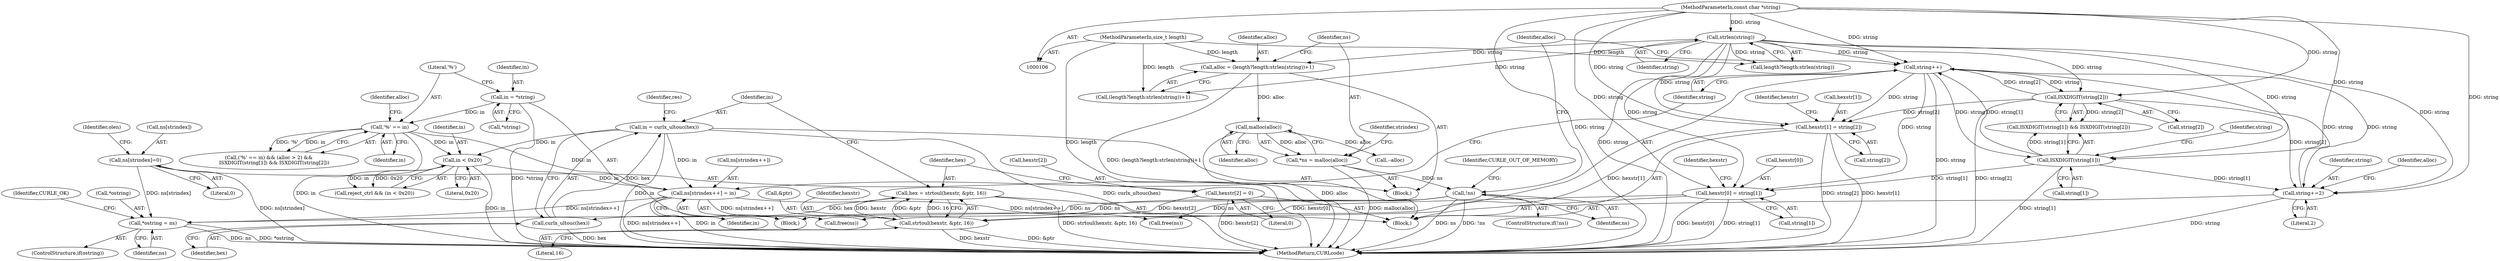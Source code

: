 digraph "0_curl_192c4f788d48f82c03e9cef40013f34370e90737@pointer" {
"1000254" [label="(Call,*ostring = ns)"];
"1000137" [label="(Call,!ns)"];
"1000125" [label="(Call,*ns = malloc(alloc))"];
"1000127" [label="(Call,malloc(alloc))"];
"1000115" [label="(Call,alloc = (length?length:strlen(string))+1)"];
"1000109" [label="(MethodParameterIn,size_t length)"];
"1000121" [label="(Call,strlen(string))"];
"1000108" [label="(MethodParameterIn,const char *string)"];
"1000233" [label="(Call,ns[strindex++] = in)"];
"1000225" [label="(Call,in < 0x20)"];
"1000153" [label="(Call,'%' == in)"];
"1000147" [label="(Call,in = *string)"];
"1000198" [label="(Call,in = curlx_ultouc(hex))"];
"1000200" [label="(Call,curlx_ultouc(hex))"];
"1000191" [label="(Call,hex = strtoul(hexstr, &ptr, 16))"];
"1000193" [label="(Call,strtoul(hexstr, &ptr, 16))"];
"1000186" [label="(Call,hexstr[2] = 0)"];
"1000179" [label="(Call,hexstr[1] = string[2])"];
"1000239" [label="(Call,string++)"];
"1000165" [label="(Call,ISXDIGIT(string[2]))"];
"1000161" [label="(Call,ISXDIGIT(string[1]))"];
"1000216" [label="(Call,string+=2)"];
"1000172" [label="(Call,hexstr[0] = string[1])"];
"1000241" [label="(Call,ns[strindex]=0)"];
"1000160" [label="(Call,ISXDIGIT(string[1]) && ISXDIGIT(string[2]))"];
"1000240" [label="(Identifier,string)"];
"1000226" [label="(Identifier,in)"];
"1000166" [label="(Call,string[2])"];
"1000217" [label="(Identifier,string)"];
"1000198" [label="(Call,in = curlx_ultouc(hex))"];
"1000138" [label="(Identifier,ns)"];
"1000197" [label="(Literal,16)"];
"1000128" [label="(Identifier,alloc)"];
"1000116" [label="(Identifier,alloc)"];
"1000146" [label="(Block,)"];
"1000158" [label="(Identifier,alloc)"];
"1000191" [label="(Call,hex = strtoul(hexstr, &ptr, 16))"];
"1000245" [label="(Literal,0)"];
"1000225" [label="(Call,in < 0x20)"];
"1000187" [label="(Call,hexstr[2])"];
"1000161" [label="(Call,ISXDIGIT(string[1]))"];
"1000115" [label="(Call,alloc = (length?length:strlen(string))+1)"];
"1000257" [label="(Identifier,ns)"];
"1000127" [label="(Call,malloc(alloc))"];
"1000132" [label="(Identifier,strindex)"];
"1000155" [label="(Identifier,in)"];
"1000201" [label="(Identifier,hex)"];
"1000122" [label="(Identifier,string)"];
"1000162" [label="(Call,string[1])"];
"1000194" [label="(Identifier,hexstr)"];
"1000108" [label="(MethodParameterIn,const char *string)"];
"1000199" [label="(Identifier,in)"];
"1000176" [label="(Call,string[1])"];
"1000169" [label="(Block,)"];
"1000179" [label="(Call,hexstr[1] = string[2])"];
"1000247" [label="(Identifier,olen)"];
"1000148" [label="(Identifier,in)"];
"1000216" [label="(Call,string+=2)"];
"1000136" [label="(ControlStructure,if(!ns))"];
"1000109" [label="(MethodParameterIn,size_t length)"];
"1000125" [label="(Call,*ns = malloc(alloc))"];
"1000229" [label="(Call,free(ns))"];
"1000203" [label="(Identifier,res)"];
"1000192" [label="(Identifier,hex)"];
"1000165" [label="(Call,ISXDIGIT(string[2]))"];
"1000140" [label="(Identifier,CURLE_OUT_OF_MEMORY)"];
"1000143" [label="(Call,--alloc)"];
"1000188" [label="(Identifier,hexstr)"];
"1000200" [label="(Call,curlx_ultouc(hex))"];
"1000154" [label="(Literal,'%')"];
"1000181" [label="(Identifier,hexstr)"];
"1000254" [label="(Call,*ostring = ns)"];
"1000242" [label="(Call,ns[strindex])"];
"1000218" [label="(Literal,2)"];
"1000167" [label="(Identifier,string)"];
"1000239" [label="(Call,string++)"];
"1000149" [label="(Call,*string)"];
"1000121" [label="(Call,strlen(string))"];
"1000117" [label="(Call,(length?length:strlen(string))+1)"];
"1000260" [label="(MethodReturn,CURLcode)"];
"1000190" [label="(Literal,0)"];
"1000172" [label="(Call,hexstr[0] = string[1])"];
"1000113" [label="(Block,)"];
"1000195" [label="(Call,&ptr)"];
"1000173" [label="(Call,hexstr[0])"];
"1000241" [label="(Call,ns[strindex]=0)"];
"1000233" [label="(Call,ns[strindex++] = in)"];
"1000186" [label="(Call,hexstr[2] = 0)"];
"1000238" [label="(Identifier,in)"];
"1000220" [label="(Identifier,alloc)"];
"1000153" [label="(Call,'%' == in)"];
"1000227" [label="(Literal,0x20)"];
"1000147" [label="(Call,in = *string)"];
"1000126" [label="(Identifier,ns)"];
"1000259" [label="(Identifier,CURLE_OK)"];
"1000183" [label="(Call,string[2])"];
"1000223" [label="(Call,reject_ctrl && (in < 0x20))"];
"1000193" [label="(Call,strtoul(hexstr, &ptr, 16))"];
"1000212" [label="(Call,free(ns))"];
"1000180" [label="(Call,hexstr[1])"];
"1000152" [label="(Call,('%' == in) && (alloc > 2) &&\n       ISXDIGIT(string[1]) && ISXDIGIT(string[2]))"];
"1000252" [label="(ControlStructure,if(ostring))"];
"1000118" [label="(Call,length?length:strlen(string))"];
"1000144" [label="(Identifier,alloc)"];
"1000137" [label="(Call,!ns)"];
"1000234" [label="(Call,ns[strindex++])"];
"1000255" [label="(Call,*ostring)"];
"1000254" -> "1000252"  [label="AST: "];
"1000254" -> "1000257"  [label="CFG: "];
"1000255" -> "1000254"  [label="AST: "];
"1000257" -> "1000254"  [label="AST: "];
"1000259" -> "1000254"  [label="CFG: "];
"1000254" -> "1000260"  [label="DDG: ns"];
"1000254" -> "1000260"  [label="DDG: *ostring"];
"1000137" -> "1000254"  [label="DDG: ns"];
"1000233" -> "1000254"  [label="DDG: ns[strindex++]"];
"1000241" -> "1000254"  [label="DDG: ns[strindex]"];
"1000137" -> "1000136"  [label="AST: "];
"1000137" -> "1000138"  [label="CFG: "];
"1000138" -> "1000137"  [label="AST: "];
"1000140" -> "1000137"  [label="CFG: "];
"1000144" -> "1000137"  [label="CFG: "];
"1000137" -> "1000260"  [label="DDG: ns"];
"1000137" -> "1000260"  [label="DDG: !ns"];
"1000125" -> "1000137"  [label="DDG: ns"];
"1000137" -> "1000212"  [label="DDG: ns"];
"1000137" -> "1000229"  [label="DDG: ns"];
"1000125" -> "1000113"  [label="AST: "];
"1000125" -> "1000127"  [label="CFG: "];
"1000126" -> "1000125"  [label="AST: "];
"1000127" -> "1000125"  [label="AST: "];
"1000132" -> "1000125"  [label="CFG: "];
"1000125" -> "1000260"  [label="DDG: malloc(alloc)"];
"1000127" -> "1000125"  [label="DDG: alloc"];
"1000127" -> "1000128"  [label="CFG: "];
"1000128" -> "1000127"  [label="AST: "];
"1000127" -> "1000260"  [label="DDG: alloc"];
"1000115" -> "1000127"  [label="DDG: alloc"];
"1000127" -> "1000143"  [label="DDG: alloc"];
"1000115" -> "1000113"  [label="AST: "];
"1000115" -> "1000117"  [label="CFG: "];
"1000116" -> "1000115"  [label="AST: "];
"1000117" -> "1000115"  [label="AST: "];
"1000126" -> "1000115"  [label="CFG: "];
"1000115" -> "1000260"  [label="DDG: (length?length:strlen(string))+1"];
"1000109" -> "1000115"  [label="DDG: length"];
"1000121" -> "1000115"  [label="DDG: string"];
"1000109" -> "1000106"  [label="AST: "];
"1000109" -> "1000260"  [label="DDG: length"];
"1000109" -> "1000117"  [label="DDG: length"];
"1000109" -> "1000118"  [label="DDG: length"];
"1000121" -> "1000118"  [label="AST: "];
"1000121" -> "1000122"  [label="CFG: "];
"1000122" -> "1000121"  [label="AST: "];
"1000118" -> "1000121"  [label="CFG: "];
"1000121" -> "1000260"  [label="DDG: string"];
"1000121" -> "1000117"  [label="DDG: string"];
"1000121" -> "1000118"  [label="DDG: string"];
"1000108" -> "1000121"  [label="DDG: string"];
"1000121" -> "1000161"  [label="DDG: string"];
"1000121" -> "1000165"  [label="DDG: string"];
"1000121" -> "1000172"  [label="DDG: string"];
"1000121" -> "1000179"  [label="DDG: string"];
"1000121" -> "1000216"  [label="DDG: string"];
"1000121" -> "1000239"  [label="DDG: string"];
"1000108" -> "1000106"  [label="AST: "];
"1000108" -> "1000260"  [label="DDG: string"];
"1000108" -> "1000161"  [label="DDG: string"];
"1000108" -> "1000165"  [label="DDG: string"];
"1000108" -> "1000172"  [label="DDG: string"];
"1000108" -> "1000179"  [label="DDG: string"];
"1000108" -> "1000216"  [label="DDG: string"];
"1000108" -> "1000239"  [label="DDG: string"];
"1000233" -> "1000146"  [label="AST: "];
"1000233" -> "1000238"  [label="CFG: "];
"1000234" -> "1000233"  [label="AST: "];
"1000238" -> "1000233"  [label="AST: "];
"1000240" -> "1000233"  [label="CFG: "];
"1000233" -> "1000260"  [label="DDG: in"];
"1000233" -> "1000260"  [label="DDG: ns[strindex++]"];
"1000233" -> "1000212"  [label="DDG: ns[strindex++]"];
"1000233" -> "1000229"  [label="DDG: ns[strindex++]"];
"1000225" -> "1000233"  [label="DDG: in"];
"1000153" -> "1000233"  [label="DDG: in"];
"1000198" -> "1000233"  [label="DDG: in"];
"1000225" -> "1000223"  [label="AST: "];
"1000225" -> "1000227"  [label="CFG: "];
"1000226" -> "1000225"  [label="AST: "];
"1000227" -> "1000225"  [label="AST: "];
"1000223" -> "1000225"  [label="CFG: "];
"1000225" -> "1000260"  [label="DDG: in"];
"1000225" -> "1000223"  [label="DDG: in"];
"1000225" -> "1000223"  [label="DDG: 0x20"];
"1000153" -> "1000225"  [label="DDG: in"];
"1000198" -> "1000225"  [label="DDG: in"];
"1000153" -> "1000152"  [label="AST: "];
"1000153" -> "1000155"  [label="CFG: "];
"1000154" -> "1000153"  [label="AST: "];
"1000155" -> "1000153"  [label="AST: "];
"1000158" -> "1000153"  [label="CFG: "];
"1000152" -> "1000153"  [label="CFG: "];
"1000153" -> "1000260"  [label="DDG: in"];
"1000153" -> "1000152"  [label="DDG: '%'"];
"1000153" -> "1000152"  [label="DDG: in"];
"1000147" -> "1000153"  [label="DDG: in"];
"1000147" -> "1000146"  [label="AST: "];
"1000147" -> "1000149"  [label="CFG: "];
"1000148" -> "1000147"  [label="AST: "];
"1000149" -> "1000147"  [label="AST: "];
"1000154" -> "1000147"  [label="CFG: "];
"1000147" -> "1000260"  [label="DDG: *string"];
"1000198" -> "1000169"  [label="AST: "];
"1000198" -> "1000200"  [label="CFG: "];
"1000199" -> "1000198"  [label="AST: "];
"1000200" -> "1000198"  [label="AST: "];
"1000203" -> "1000198"  [label="CFG: "];
"1000198" -> "1000260"  [label="DDG: in"];
"1000198" -> "1000260"  [label="DDG: curlx_ultouc(hex)"];
"1000200" -> "1000198"  [label="DDG: hex"];
"1000200" -> "1000201"  [label="CFG: "];
"1000201" -> "1000200"  [label="AST: "];
"1000200" -> "1000260"  [label="DDG: hex"];
"1000191" -> "1000200"  [label="DDG: hex"];
"1000191" -> "1000169"  [label="AST: "];
"1000191" -> "1000193"  [label="CFG: "];
"1000192" -> "1000191"  [label="AST: "];
"1000193" -> "1000191"  [label="AST: "];
"1000199" -> "1000191"  [label="CFG: "];
"1000191" -> "1000260"  [label="DDG: strtoul(hexstr, &ptr, 16)"];
"1000193" -> "1000191"  [label="DDG: hexstr"];
"1000193" -> "1000191"  [label="DDG: &ptr"];
"1000193" -> "1000191"  [label="DDG: 16"];
"1000193" -> "1000197"  [label="CFG: "];
"1000194" -> "1000193"  [label="AST: "];
"1000195" -> "1000193"  [label="AST: "];
"1000197" -> "1000193"  [label="AST: "];
"1000193" -> "1000260"  [label="DDG: hexstr"];
"1000193" -> "1000260"  [label="DDG: &ptr"];
"1000186" -> "1000193"  [label="DDG: hexstr[2]"];
"1000179" -> "1000193"  [label="DDG: hexstr[1]"];
"1000172" -> "1000193"  [label="DDG: hexstr[0]"];
"1000186" -> "1000169"  [label="AST: "];
"1000186" -> "1000190"  [label="CFG: "];
"1000187" -> "1000186"  [label="AST: "];
"1000190" -> "1000186"  [label="AST: "];
"1000192" -> "1000186"  [label="CFG: "];
"1000186" -> "1000260"  [label="DDG: hexstr[2]"];
"1000179" -> "1000169"  [label="AST: "];
"1000179" -> "1000183"  [label="CFG: "];
"1000180" -> "1000179"  [label="AST: "];
"1000183" -> "1000179"  [label="AST: "];
"1000188" -> "1000179"  [label="CFG: "];
"1000179" -> "1000260"  [label="DDG: hexstr[1]"];
"1000179" -> "1000260"  [label="DDG: string[2]"];
"1000239" -> "1000179"  [label="DDG: string"];
"1000165" -> "1000179"  [label="DDG: string[2]"];
"1000239" -> "1000146"  [label="AST: "];
"1000239" -> "1000240"  [label="CFG: "];
"1000240" -> "1000239"  [label="AST: "];
"1000144" -> "1000239"  [label="CFG: "];
"1000239" -> "1000260"  [label="DDG: string"];
"1000239" -> "1000161"  [label="DDG: string"];
"1000239" -> "1000165"  [label="DDG: string"];
"1000239" -> "1000172"  [label="DDG: string"];
"1000239" -> "1000216"  [label="DDG: string"];
"1000165" -> "1000239"  [label="DDG: string[2]"];
"1000161" -> "1000239"  [label="DDG: string[1]"];
"1000216" -> "1000239"  [label="DDG: string"];
"1000165" -> "1000160"  [label="AST: "];
"1000165" -> "1000166"  [label="CFG: "];
"1000166" -> "1000165"  [label="AST: "];
"1000160" -> "1000165"  [label="CFG: "];
"1000165" -> "1000260"  [label="DDG: string[2]"];
"1000165" -> "1000160"  [label="DDG: string[2]"];
"1000165" -> "1000216"  [label="DDG: string[2]"];
"1000161" -> "1000160"  [label="AST: "];
"1000161" -> "1000162"  [label="CFG: "];
"1000162" -> "1000161"  [label="AST: "];
"1000167" -> "1000161"  [label="CFG: "];
"1000160" -> "1000161"  [label="CFG: "];
"1000161" -> "1000260"  [label="DDG: string[1]"];
"1000161" -> "1000160"  [label="DDG: string[1]"];
"1000161" -> "1000172"  [label="DDG: string[1]"];
"1000161" -> "1000216"  [label="DDG: string[1]"];
"1000216" -> "1000169"  [label="AST: "];
"1000216" -> "1000218"  [label="CFG: "];
"1000217" -> "1000216"  [label="AST: "];
"1000218" -> "1000216"  [label="AST: "];
"1000220" -> "1000216"  [label="CFG: "];
"1000216" -> "1000260"  [label="DDG: string"];
"1000172" -> "1000169"  [label="AST: "];
"1000172" -> "1000176"  [label="CFG: "];
"1000173" -> "1000172"  [label="AST: "];
"1000176" -> "1000172"  [label="AST: "];
"1000181" -> "1000172"  [label="CFG: "];
"1000172" -> "1000260"  [label="DDG: string[1]"];
"1000172" -> "1000260"  [label="DDG: hexstr[0]"];
"1000241" -> "1000113"  [label="AST: "];
"1000241" -> "1000245"  [label="CFG: "];
"1000242" -> "1000241"  [label="AST: "];
"1000245" -> "1000241"  [label="AST: "];
"1000247" -> "1000241"  [label="CFG: "];
"1000241" -> "1000260"  [label="DDG: ns[strindex]"];
}
